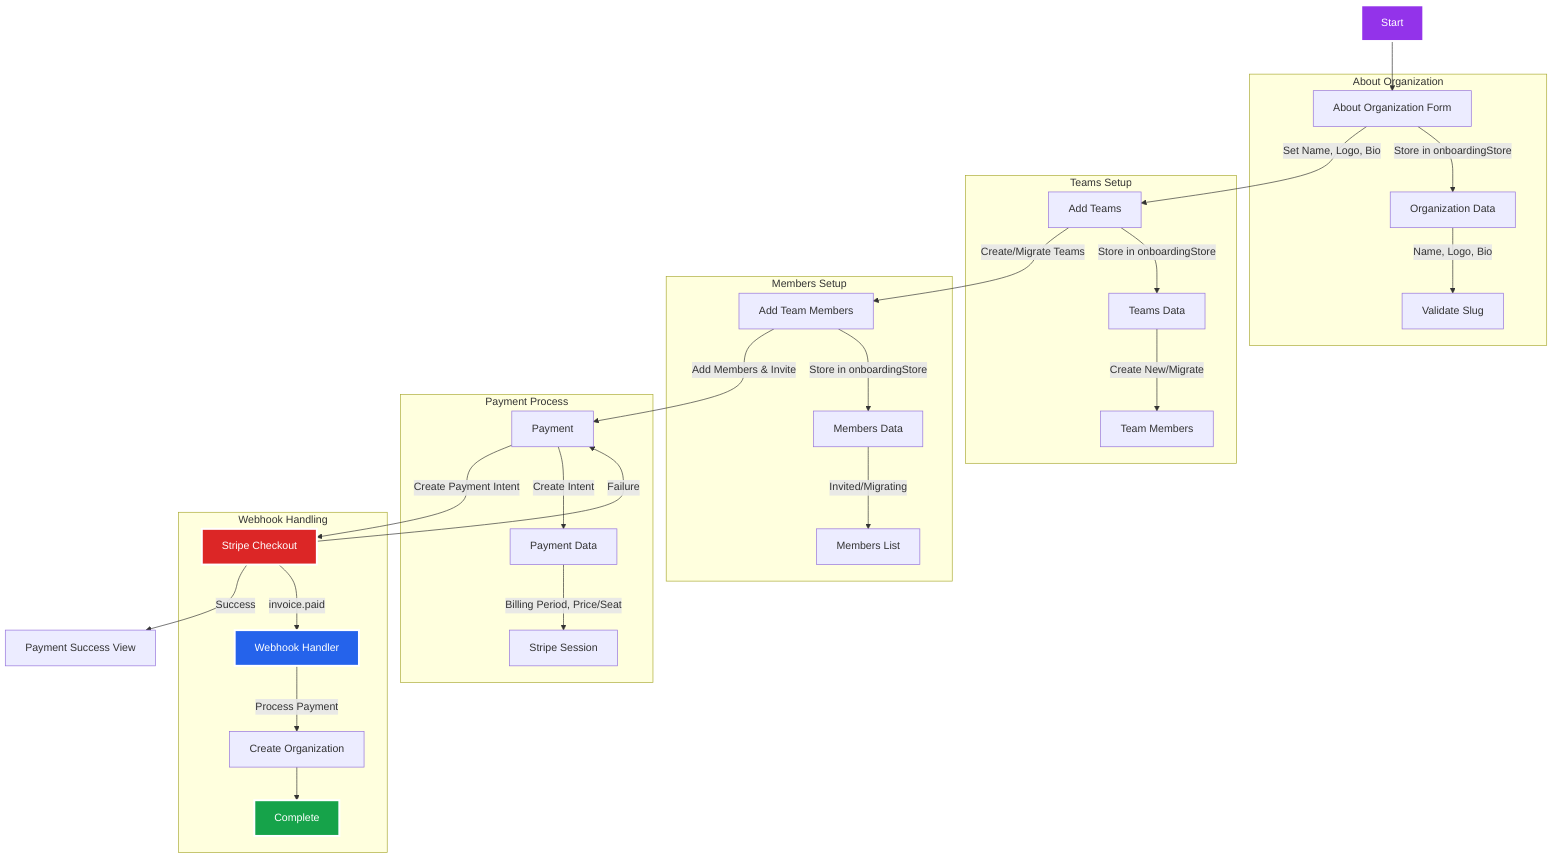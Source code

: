 graph TD
    Start[Start] --> AboutOrg[About Organization Form]
    AboutOrg -->|Set Name, Logo, Bio| Teams[Add Teams]
    Teams -->|Create/Migrate Teams| Members[Add Team Members]
    Members -->|Add Members & Invite| Payment[Payment]
    Payment -->|Create Payment Intent| StripeCheckout[Stripe Checkout]
    StripeCheckout -->|Success| PaymentSuccess[Payment Success View]
    StripeCheckout -->|Failure| Payment
    
    subgraph "About Organization"
        AboutOrg -->|Store in onboardingStore| OrgData[Organization Data]
        OrgData -->|"Name, Logo, Bio"| ValidateSlug[Validate Slug]
    end
    
    subgraph "Teams Setup"
        Teams -->|Store in onboardingStore| TeamData[Teams Data]
        TeamData -->|"Create New/Migrate"| TeamMembers[Team Members]
    end
    
    subgraph "Members Setup"
        Members -->|Store in onboardingStore| MemberData[Members Data]
        MemberData -->|"Invited/Migrating"| MembersList[Members List]
    end
    
    subgraph "Payment Process"
        Payment -->|Create Intent| PaymentData[Payment Data]
        PaymentData -->|"Billing Period, Price/Seat"| StripeSession[Stripe Session]
    end
    
    subgraph "Webhook Handling"
        StripeCheckout -->|invoice.paid| WebhookHandler[Webhook Handler]
        WebhookHandler -->|Process Payment| OrgCreation[Create Organization]
        OrgCreation --> Complete[Complete]
    end

    style Start fill:#9333ea,stroke:#fff,stroke-width:3px,color:#fff
    style Complete fill:#16a34a,stroke:#fff,stroke-width:3px,color:#fff
    style StripeCheckout fill:#dc2626,stroke:#fff,stroke-width:3px,color:#fff
    style WebhookHandler fill:#2563eb,stroke:#fff,stroke-width:3px,color:#fff